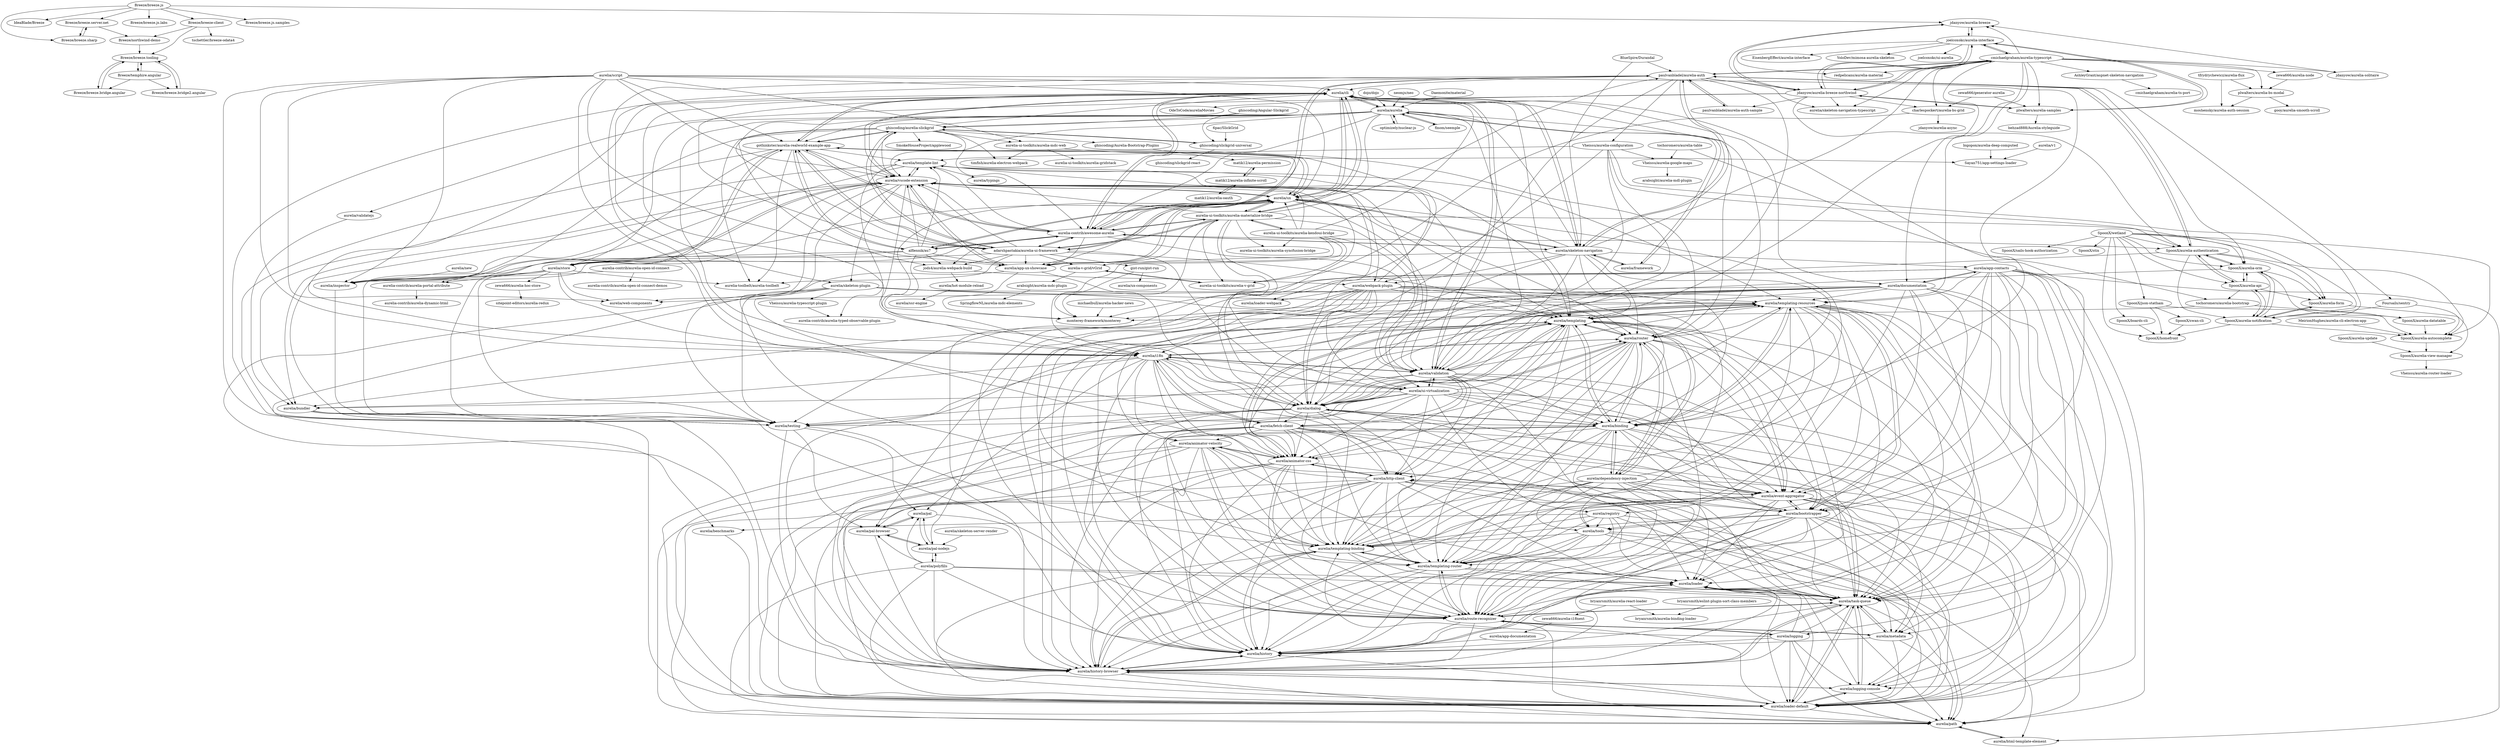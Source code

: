 digraph G {
"Breeze/breeze.js" -> "Breeze/breeze.server.net"
"Breeze/breeze.js" -> "IdeaBlade/Breeze"
"Breeze/breeze.js" -> "Breeze/breeze.sharp"
"Breeze/breeze.js" -> "Breeze/breeze.js.labs"
"Breeze/breeze.js" -> "Breeze/breeze-client"
"Breeze/breeze.js" -> "Breeze/breeze.js.samples"
"Breeze/breeze.js" -> "jdanyow/aurelia-breeze"
"ghiscoding/Angular-Slickgrid" -> "ghiscoding/slickgrid-universal" ["e"=1]
"ghiscoding/Angular-Slickgrid" -> "ghiscoding/aurelia-slickgrid" ["e"=1]
"dojo/dojo" -> "aurelia/aurelia" ["e"=1]
"aurelia/aurelia" -> "aurelia/cli"
"aurelia/aurelia" -> "aurelia/ux"
"aurelia/aurelia" -> "gothinkster/aurelia-realworld-example-app"
"aurelia/aurelia" -> "aurelia/framework" ["e"=1]
"aurelia/aurelia" -> "ghiscoding/aurelia-slickgrid"
"aurelia/aurelia" -> "aurelia/skeleton-navigation"
"aurelia/aurelia" -> "finom/seemple" ["e"=1]
"aurelia/aurelia" -> "aurelia-contrib/awesome-aurelia"
"aurelia/aurelia" -> "aurelia/store"
"aurelia/aurelia" -> "adarshpastakia/aurelia-ui-framework"
"aurelia/aurelia" -> "aurelia/vscode-extension"
"aurelia/aurelia" -> "aurelia/i18n"
"aurelia/aurelia" -> "aurelia/validation"
"aurelia/aurelia" -> "optimizely/nuclear-js" ["e"=1]
"aurelia/aurelia" -> "aurelia/router"
"finom/seemple" -> "aurelia/aurelia" ["e"=1]
"aurelia/new" -> "aurelia/inspector"
"Breeze/breeze.server.net" -> "Breeze/breeze.sharp"
"Breeze/breeze.server.net" -> "Breeze/northwind-demo"
"aurelia/store" -> "aurelia/inspector"
"aurelia/store" -> "aurelia/vscode-extension"
"aurelia/store" -> "gothinkster/aurelia-realworld-example-app"
"aurelia/store" -> "aurelia/i18n"
"aurelia/store" -> "aurelia/web-components"
"aurelia/store" -> "aurelia-toolbelt/aurelia-toolbelt"
"aurelia/store" -> "zewa666/aurelia-hoc-store"
"aurelia/store" -> "aurelia-contrib/aurelia-portal-attribute"
"aurelia/store" -> "aurelia/testing"
"gothinkster/aurelia-realworld-example-app" -> "aurelia/ux"
"gothinkster/aurelia-realworld-example-app" -> "aurelia/app-ux-showcase"
"gothinkster/aurelia-realworld-example-app" -> "adarshpastakia/aurelia-ui-framework"
"gothinkster/aurelia-realworld-example-app" -> "aurelia/cli"
"gothinkster/aurelia-realworld-example-app" -> "aurelia-contrib/awesome-aurelia"
"gothinkster/aurelia-realworld-example-app" -> "aurelia/store"
"gothinkster/aurelia-realworld-example-app" -> "aurelia/vscode-extension"
"gothinkster/aurelia-realworld-example-app" -> "ghiscoding/aurelia-slickgrid"
"gothinkster/aurelia-realworld-example-app" -> "alflennik/au7"
"gothinkster/aurelia-realworld-example-app" -> "aurelia/testing"
"gothinkster/aurelia-realworld-example-app" -> "aurelia/inspector"
"gothinkster/aurelia-realworld-example-app" -> "aurelia/dialog"
"gothinkster/aurelia-realworld-example-app" -> "aurelia-toolbelt/aurelia-toolbelt"
"gothinkster/aurelia-realworld-example-app" -> "aurelia/template-lint"
"gothinkster/aurelia-realworld-example-app" -> "aurelia/router"
"Breeze/breeze-client" -> "Breeze/breeze.tooling"
"Breeze/breeze-client" -> "Breeze/northwind-demo"
"Breeze/breeze-client" -> "tschettler/breeze-odata4"
"Breeze/breeze.sharp" -> "Breeze/breeze.server.net"
"aurelia-contrib/aurelia-portal-attribute" -> "aurelia-contrib/aurelia-dynamic-html"
"SpoonX/boards-cli" -> "SpoonX/homefront"
"Breeze/breeze.bridge2.angular" -> "Breeze/breeze.tooling"
"aurelia/framework" -> "aurelia/aurelia" ["e"=1]
"aurelia/framework" -> "aurelia/skeleton-navigation" ["e"=1]
"neomjs/neo" -> "aurelia/aurelia" ["e"=1]
"aurelia/skeleton-navigation" -> "aurelia/cli"
"aurelia/skeleton-navigation" -> "aurelia/ux"
"aurelia/skeleton-navigation" -> "paulvanbladel/aurelia-auth"
"aurelia/skeleton-navigation" -> "aurelia-contrib/awesome-aurelia"
"aurelia/skeleton-navigation" -> "aurelia/validation"
"aurelia/skeleton-navigation" -> "aurelia/dialog"
"aurelia/skeleton-navigation" -> "aurelia/router"
"aurelia/skeleton-navigation" -> "cmichaelgraham/aurelia-typescript"
"aurelia/skeleton-navigation" -> "aurelia/vscode-extension"
"aurelia/skeleton-navigation" -> "aurelia/i18n"
"aurelia/skeleton-navigation" -> "aurelia/templating"
"aurelia/skeleton-navigation" -> "aurelia/webpack-plugin"
"aurelia/skeleton-navigation" -> "aurelia/framework" ["e"=1]
"aurelia/skeleton-navigation" -> "aurelia/binding"
"aurelia/skeleton-navigation" -> "aurelia/app-contacts"
"aurelia/binding" -> "aurelia/templating-resources"
"aurelia/binding" -> "aurelia/router"
"aurelia/binding" -> "aurelia/templating"
"aurelia/binding" -> "aurelia/event-aggregator"
"aurelia/binding" -> "aurelia/task-queue"
"aurelia/binding" -> "aurelia/dependency-injection"
"aurelia/binding" -> "aurelia/templating-router"
"aurelia/binding" -> "aurelia/templating-binding"
"aurelia/binding" -> "aurelia/history"
"aurelia/binding" -> "aurelia/dialog"
"aurelia/binding" -> "aurelia/history-browser"
"aurelia/binding" -> "aurelia/route-recognizer"
"aurelia/binding" -> "aurelia/animator-css"
"aurelia/binding" -> "aurelia/bootstrapper"
"aurelia/binding" -> "aurelia/loader-default"
"aurelia/templating" -> "aurelia/router"
"aurelia/templating" -> "aurelia/binding"
"aurelia/templating" -> "aurelia/templating-resources"
"aurelia/templating" -> "aurelia/templating-binding"
"aurelia/templating" -> "aurelia/dependency-injection"
"aurelia/templating" -> "aurelia/event-aggregator"
"aurelia/templating" -> "aurelia/route-recognizer"
"aurelia/templating" -> "aurelia/templating-router"
"aurelia/templating" -> "aurelia/bootstrapper"
"aurelia/templating" -> "aurelia/history-browser"
"aurelia/templating" -> "aurelia/dialog"
"aurelia/templating" -> "aurelia/http-client"
"aurelia/templating" -> "aurelia/task-queue"
"aurelia/templating" -> "aurelia/animator-css"
"aurelia/templating" -> "aurelia/loader"
"zewa666/generator-aurelia" -> "plwalters/aurelia-samples"
"zewa666/generator-aurelia" -> "charlespockert/aurelia-bs-grid"
"optimizely/nuclear-js" -> "aurelia/aurelia" ["e"=1]
"cmichaelgraham/aurelia-typescript" -> "joelcoxokc/aurelia-interface"
"cmichaelgraham/aurelia-typescript" -> "AshleyGrant/aspnet-skeleton-navigation"
"cmichaelgraham/aurelia-typescript" -> "jdanyow/aurelia-breeze-northwind"
"cmichaelgraham/aurelia-typescript" -> "plwalters/aurelia-samples"
"cmichaelgraham/aurelia-typescript" -> "aurelia/skeleton-navigation-typescript"
"cmichaelgraham/aurelia-typescript" -> "jdanyow/aurelia-breeze"
"cmichaelgraham/aurelia-typescript" -> "redpelicans/aurelia-material"
"cmichaelgraham/aurelia-typescript" -> "aurelia/documentation"
"cmichaelgraham/aurelia-typescript" -> "paulvanbladel/aurelia-auth"
"cmichaelgraham/aurelia-typescript" -> "charlespockert/aurelia-bs-grid"
"cmichaelgraham/aurelia-typescript" -> "aurelia/templating-resources"
"cmichaelgraham/aurelia-typescript" -> "jdanyow/aurelia-solitaire"
"cmichaelgraham/aurelia-typescript" -> "plwalters/aurelia-bs-modal"
"cmichaelgraham/aurelia-typescript" -> "zewa666/aurelia-node"
"cmichaelgraham/aurelia-typescript" -> "aurelia/templating"
"ghiscoding/slickgrid-universal" -> "ghiscoding/slickgrid-react"
"ghiscoding/slickgrid-universal" -> "ghiscoding/aurelia-slickgrid"
"aurelia/v1" -> "Sayan751/app-settings-loader"
"aurelia/dependency-injection" -> "aurelia/templating"
"aurelia/dependency-injection" -> "aurelia/templating-binding"
"aurelia/dependency-injection" -> "aurelia/router"
"aurelia/dependency-injection" -> "aurelia/templating-router"
"aurelia/dependency-injection" -> "aurelia/event-aggregator"
"aurelia/dependency-injection" -> "aurelia/templating-resources"
"aurelia/dependency-injection" -> "aurelia/binding"
"aurelia/dependency-injection" -> "aurelia/bootstrapper"
"aurelia/dependency-injection" -> "aurelia/history"
"aurelia/dependency-injection" -> "aurelia/loader"
"aurelia/dependency-injection" -> "aurelia/history-browser"
"aurelia/dependency-injection" -> "aurelia/route-recognizer"
"aurelia/dependency-injection" -> "aurelia/tools"
"aurelia/dependency-injection" -> "aurelia/task-queue"
"aurelia/dependency-injection" -> "aurelia/loader-default"
"aurelia/logging" -> "aurelia/route-recognizer"
"aurelia/logging" -> "aurelia/path"
"aurelia/logging" -> "aurelia/history"
"aurelia/logging" -> "aurelia/logging-console"
"aurelia/logging" -> "aurelia/loader-default"
"aurelia/logging" -> "aurelia/history-browser"
"aurelia/logging" -> "aurelia/templating-binding"
"aurelia/logging" -> "aurelia/task-queue"
"aurelia/logging" -> "aurelia/loader"
"aurelia/router" -> "aurelia/templating"
"aurelia/router" -> "aurelia/binding"
"aurelia/router" -> "aurelia/dependency-injection"
"aurelia/router" -> "aurelia/templating-binding"
"aurelia/router" -> "aurelia/i18n"
"aurelia/router" -> "aurelia/templating-resources"
"aurelia/router" -> "aurelia/event-aggregator"
"aurelia/router" -> "aurelia/route-recognizer"
"aurelia/router" -> "aurelia/fetch-client"
"aurelia/router" -> "aurelia/dialog"
"aurelia/router" -> "aurelia/bootstrapper"
"aurelia/router" -> "aurelia/templating-router"
"aurelia/router" -> "aurelia/http-client"
"aurelia/router" -> "aurelia/animator-css"
"aurelia/router" -> "aurelia/task-queue"
"aurelia/route-recognizer" -> "aurelia/path"
"aurelia/route-recognizer" -> "aurelia/loader-default"
"aurelia/route-recognizer" -> "aurelia/task-queue"
"aurelia/route-recognizer" -> "aurelia/history"
"aurelia/route-recognizer" -> "aurelia/logging"
"aurelia/route-recognizer" -> "aurelia/metadata"
"aurelia/route-recognizer" -> "aurelia/history-browser"
"aurelia/route-recognizer" -> "aurelia/templating-router"
"aurelia/templating-binding" -> "aurelia/history"
"aurelia/templating-binding" -> "aurelia/loader-default"
"aurelia/templating-binding" -> "aurelia/history-browser"
"aurelia/templating-binding" -> "aurelia/loader"
"aurelia/templating-binding" -> "aurelia/templating-router"
"aurelia/templating-binding" -> "aurelia/route-recognizer"
"aurelia/templating-resources" -> "aurelia/templating-router"
"aurelia/templating-resources" -> "aurelia/history-browser"
"aurelia/templating-resources" -> "aurelia/task-queue"
"aurelia/templating-resources" -> "aurelia/history"
"aurelia/templating-resources" -> "aurelia/templating-binding"
"aurelia/templating-resources" -> "aurelia/bootstrapper"
"aurelia/templating-resources" -> "aurelia/loader-default"
"aurelia/templating-resources" -> "aurelia/event-aggregator"
"aurelia/templating-resources" -> "aurelia/binding"
"aurelia/templating-resources" -> "aurelia/animator-css"
"aurelia/templating-resources" -> "aurelia/tools"
"aurelia/templating-resources" -> "aurelia/route-recognizer"
"aurelia/templating-resources" -> "aurelia/loader"
"aurelia/templating-resources" -> "aurelia/templating"
"aurelia/templating-resources" -> "aurelia/metadata"
"aurelia/event-aggregator" -> "aurelia/task-queue"
"aurelia/event-aggregator" -> "aurelia/history"
"aurelia/event-aggregator" -> "aurelia/loader-default"
"aurelia/event-aggregator" -> "aurelia/history-browser"
"aurelia/event-aggregator" -> "aurelia/route-recognizer"
"aurelia/event-aggregator" -> "aurelia/templating-binding"
"aurelia/event-aggregator" -> "aurelia/loader"
"aurelia/event-aggregator" -> "aurelia/templating-router"
"aurelia/event-aggregator" -> "aurelia/metadata"
"aurelia/event-aggregator" -> "aurelia/logging-console"
"aurelia/event-aggregator" -> "aurelia/path"
"aurelia/event-aggregator" -> "aurelia/http-client"
"aurelia/event-aggregator" -> "aurelia/bootstrapper"
"aurelia/history" -> "aurelia/history-browser"
"aurelia/history" -> "aurelia/loader"
"aurelia/tools" -> "aurelia/history"
"aurelia/tools" -> "aurelia/loader-default"
"aurelia/tools" -> "aurelia/templating-router"
"aurelia/tools" -> "aurelia/path"
"aurelia/tools" -> "aurelia/html-template-element"
"aurelia/tools" -> "aurelia/history-browser"
"aurelia/tools" -> "aurelia/templating-binding"
"plwalters/aurelia-samples" -> "behzad888/Aurelia-styleguide"
"plwalters/aurelia-samples" -> "joelcoxokc/aurelia-interface"
"plwalters/aurelia-samples" -> "jdanyow/aurelia-breeze-northwind"
"aurelia-ui-toolkits/aurelia-mdc-web" -> "aurelia-ui-toolkits/aurelia-gridstack"
"aurelia-ui-toolkits/aurelia-mdc-web" -> "Sayan751/app-settings-loader"
"aurelia-ui-toolkits/aurelia-mdc-web" -> "timfish/aurelia-electron-webpack"
"bigopon/aurelia-deep-computed" -> "Sayan751/app-settings-loader"
"aurelia/metadata" -> "aurelia/loader-default"
"aurelia/metadata" -> "aurelia/task-queue"
"aurelia/metadata" -> "aurelia/history"
"aurelia/metadata" -> "aurelia/path"
"aurelia/metadata" -> "aurelia/route-recognizer"
"aurelia/task-queue" -> "aurelia/loader-default"
"aurelia/task-queue" -> "aurelia/loader"
"aurelia/task-queue" -> "aurelia/history"
"aurelia/task-queue" -> "aurelia/path"
"aurelia/task-queue" -> "aurelia/metadata"
"aurelia/task-queue" -> "aurelia/history-browser"
"aurelia/task-queue" -> "aurelia/route-recognizer"
"aurelia/task-queue" -> "aurelia/logging-console"
"aurelia/history-browser" -> "aurelia/history"
"aurelia/history-browser" -> "aurelia/path"
"aurelia/history-browser" -> "aurelia/loader-default"
"aurelia/history-browser" -> "aurelia/loader"
"aurelia/history-browser" -> "aurelia/templating-binding"
"aurelia/history-browser" -> "aurelia/task-queue"
"aurelia/history-browser" -> "aurelia/logging-console"
"aurelia/path" -> "aurelia/html-template-element"
"aurelia/http-client" -> "aurelia/task-queue"
"aurelia/http-client" -> "aurelia/history"
"aurelia/http-client" -> "aurelia/history-browser"
"aurelia/http-client" -> "aurelia/loader-default"
"aurelia/http-client" -> "aurelia/route-recognizer"
"aurelia/http-client" -> "aurelia/loader"
"aurelia/http-client" -> "aurelia/metadata"
"aurelia/http-client" -> "aurelia/event-aggregator"
"aurelia/http-client" -> "aurelia/templating-binding"
"aurelia/http-client" -> "aurelia/animator-css"
"aurelia/http-client" -> "aurelia/path"
"aurelia/http-client" -> "aurelia/animator-velocity"
"aurelia/http-client" -> "aurelia/templating-router"
"aurelia/logging-console" -> "aurelia/loader-default"
"aurelia/logging-console" -> "aurelia/path"
"aurelia/logging-console" -> "aurelia/history-browser"
"aurelia/logging-console" -> "aurelia/loader"
"aurelia/logging-console" -> "aurelia/task-queue"
"aurelia/loader" -> "aurelia/history"
"aurelia/loader" -> "aurelia/path"
"aurelia/loader" -> "aurelia/loader-default"
"aurelia/loader" -> "aurelia/task-queue"
"aurelia/loader-default" -> "aurelia/path"
"aurelia/loader-default" -> "aurelia/logging-console"
"aurelia/loader-default" -> "aurelia/history"
"aurelia/loader-default" -> "aurelia/task-queue"
"aurelia/html-template-element" -> "aurelia/path"
"aurelia/templating-router" -> "aurelia/history"
"aurelia/templating-router" -> "aurelia/loader-default"
"aurelia/templating-router" -> "aurelia/history-browser"
"aurelia/templating-router" -> "aurelia/route-recognizer"
"aurelia/templating-router" -> "aurelia/loader"
"aurelia/templating-router" -> "aurelia/templating-binding"
"aurelia/bootstrapper" -> "aurelia/history-browser"
"aurelia/bootstrapper" -> "aurelia/templating-binding"
"aurelia/bootstrapper" -> "aurelia/history"
"aurelia/bootstrapper" -> "aurelia/loader-default"
"aurelia/bootstrapper" -> "aurelia/task-queue"
"aurelia/bootstrapper" -> "aurelia/loader"
"aurelia/bootstrapper" -> "aurelia/templating-router"
"aurelia/bootstrapper" -> "aurelia/event-aggregator"
"aurelia/bootstrapper" -> "aurelia/route-recognizer"
"aurelia/bootstrapper" -> "aurelia/templating-resources"
"aurelia/bootstrapper" -> "aurelia/tools"
"aurelia/bootstrapper" -> "aurelia/metadata"
"aurelia/bootstrapper" -> "aurelia/path"
"aurelia/bootstrapper" -> "aurelia/logging-console"
"aurelia/bootstrapper" -> "aurelia/http-client"
"aurelia/app-contacts" -> "aurelia/history-browser"
"aurelia/app-contacts" -> "aurelia/templating-resources"
"aurelia/app-contacts" -> "aurelia/bootstrapper"
"aurelia/app-contacts" -> "aurelia/event-aggregator"
"aurelia/app-contacts" -> "aurelia/history"
"aurelia/app-contacts" -> "aurelia/route-recognizer"
"aurelia/app-contacts" -> "aurelia/task-queue"
"aurelia/app-contacts" -> "aurelia/html-template-element"
"aurelia/app-contacts" -> "aurelia/documentation"
"aurelia/app-contacts" -> "aurelia/templating-router"
"aurelia/app-contacts" -> "aurelia/templating-binding"
"aurelia/app-contacts" -> "aurelia/tools"
"aurelia/app-contacts" -> "aurelia/path"
"aurelia/app-contacts" -> "aurelia/logging-console"
"aurelia/app-contacts" -> "aurelia/logging"
"jdanyow/aurelia-breeze" -> "jdanyow/aurelia-breeze-northwind"
"jdanyow/aurelia-breeze" -> "joelcoxokc/aurelia-interface"
"AshleyGrant/aspnet-skeleton-navigation" -> "cmichaelgraham/aurelia-ts-port"
"Breeze/northwind-demo" -> "Breeze/breeze.tooling"
"zewa666/aurelia-node" -> "plwalters/aurelia-bs-modal"
"aurelia/app-documentation" -> "aurelia/history"
"aurelia/cli" -> "aurelia/validation"
"aurelia/cli" -> "aurelia/vscode-extension"
"aurelia/cli" -> "aurelia/ux"
"aurelia/cli" -> "aurelia/skeleton-navigation"
"aurelia/cli" -> "aurelia/i18n"
"aurelia/cli" -> "aurelia/router"
"aurelia/cli" -> "aurelia/dialog"
"aurelia/cli" -> "gothinkster/aurelia-realworld-example-app"
"aurelia/cli" -> "aurelia/testing"
"aurelia/cli" -> "aurelia/binding"
"aurelia/cli" -> "aurelia-contrib/awesome-aurelia"
"aurelia/cli" -> "aurelia-ui-toolkits/aurelia-materialize-bridge"
"aurelia/cli" -> "aurelia/documentation"
"aurelia/cli" -> "aurelia/aurelia"
"aurelia/cli" -> "aurelia/templating"
"Daemonite/material" -> "aurelia/aurelia" ["e"=1]
"6pac/SlickGrid" -> "ghiscoding/slickgrid-universal" ["e"=1]
"aurelia/ui-virtualization" -> "aurelia/bundler"
"aurelia/ui-virtualization" -> "aurelia/route-recognizer"
"aurelia/ui-virtualization" -> "aurelia/binding"
"aurelia/ui-virtualization" -> "aurelia/task-queue"
"aurelia/ui-virtualization" -> "aurelia/validation"
"aurelia/ui-virtualization" -> "aurelia/testing"
"aurelia/ui-virtualization" -> "aurelia/http-client"
"aurelia/ui-virtualization" -> "aurelia/loader-default"
"aurelia/ui-virtualization" -> "aurelia/animator-css"
"aurelia/ui-virtualization" -> "aurelia/templating"
"aurelia/ui-virtualization" -> "aurelia/i18n"
"aurelia/ui-virtualization" -> "aurelia/metadata"
"aurelia/ui-virtualization" -> "aurelia/event-aggregator"
"aurelia/ui-virtualization" -> "aurelia/dialog"
"aurelia/ui-virtualization" -> "aurelia/registry"
"charlespockert/aurelia-bs-grid" -> "jdanyow/aurelia-async"
"charlespockert/aurelia-bs-grid" -> "aurelia-ui-toolkits/aurelia-v-grid"
"aurelia/validation" -> "aurelia/animator-css"
"aurelia/validation" -> "aurelia/templating"
"aurelia/validation" -> "aurelia/i18n"
"aurelia/validation" -> "aurelia/fetch-client"
"aurelia/validation" -> "aurelia/binding"
"aurelia/validation" -> "aurelia/ui-virtualization"
"aurelia/validation" -> "aurelia/router"
"aurelia/validation" -> "aurelia/dialog"
"aurelia/validation" -> "aurelia/templating-resources"
"aurelia/validation" -> "aurelia/event-aggregator"
"aurelia/validation" -> "aurelia/testing"
"aurelia/validation" -> "aurelia/cli"
"aurelia/validation" -> "aurelia/route-recognizer"
"aurelia/validation" -> "aurelia/bootstrapper"
"aurelia/validation" -> "aurelia/http-client"
"aurelia/fetch-client" -> "aurelia/event-aggregator"
"aurelia/fetch-client" -> "aurelia/loader-default"
"aurelia/fetch-client" -> "aurelia/http-client"
"aurelia/fetch-client" -> "aurelia/templating-binding"
"aurelia/fetch-client" -> "aurelia/history"
"aurelia/fetch-client" -> "aurelia/history-browser"
"aurelia/fetch-client" -> "aurelia/animator-velocity"
"aurelia/fetch-client" -> "aurelia/task-queue"
"aurelia/fetch-client" -> "aurelia/animator-css"
"aurelia/fetch-client" -> "aurelia/templating-router"
"aurelia/fetch-client" -> "aurelia/loader"
"aurelia/fetch-client" -> "aurelia/i18n"
"aurelia/fetch-client" -> "aurelia/route-recognizer"
"aurelia/fetch-client" -> "aurelia/logging-console"
"aurelia/fetch-client" -> "aurelia/templating"
"aurelia/i18n" -> "aurelia/router"
"aurelia/i18n" -> "aurelia/fetch-client"
"aurelia/i18n" -> "aurelia/testing"
"aurelia/i18n" -> "aurelia/validation"
"aurelia/i18n" -> "aurelia/animator-css"
"aurelia/i18n" -> "aurelia/templating"
"aurelia/i18n" -> "aurelia/route-recognizer"
"aurelia/i18n" -> "aurelia/binding"
"aurelia/i18n" -> "aurelia/event-aggregator"
"aurelia/i18n" -> "aurelia/templating-binding"
"aurelia/i18n" -> "aurelia/animator-velocity"
"aurelia/i18n" -> "aurelia/http-client"
"aurelia/i18n" -> "aurelia/pal"
"aurelia/i18n" -> "aurelia/bundler"
"aurelia/i18n" -> "aurelia/dialog"
"aurelia/animator-css" -> "aurelia/history-browser"
"aurelia/animator-css" -> "aurelia/loader-default"
"aurelia/animator-css" -> "aurelia/animator-velocity"
"aurelia/animator-css" -> "aurelia/task-queue"
"aurelia/animator-css" -> "aurelia/templating-router"
"aurelia/animator-css" -> "aurelia/templating-binding"
"aurelia/animator-css" -> "aurelia/route-recognizer"
"aurelia/animator-css" -> "aurelia/http-client"
"aurelia/animator-css" -> "aurelia/history"
"aurelia/animator-css" -> "aurelia/pal-browser"
"aurelia/animator-css" -> "aurelia/templating-resources"
"aurelia/dialog" -> "aurelia/templating"
"aurelia/dialog" -> "aurelia/binding"
"aurelia/dialog" -> "aurelia/templating-resources"
"aurelia/dialog" -> "aurelia/templating-binding"
"aurelia/dialog" -> "aurelia/animator-css"
"aurelia/dialog" -> "aurelia/router"
"aurelia/dialog" -> "aurelia/event-aggregator"
"aurelia/dialog" -> "aurelia/templating-router"
"aurelia/dialog" -> "aurelia/fetch-client"
"aurelia/dialog" -> "aurelia/route-recognizer"
"aurelia/dialog" -> "aurelia/task-queue"
"aurelia/dialog" -> "aurelia/loader-default"
"aurelia/dialog" -> "aurelia/history-browser"
"aurelia/dialog" -> "aurelia/bootstrapper"
"aurelia/dialog" -> "aurelia/testing"
"jdanyow/aurelia-breeze-northwind" -> "jdanyow/aurelia-breeze"
"jdanyow/aurelia-breeze-northwind" -> "plwalters/aurelia-samples"
"jdanyow/aurelia-breeze-northwind" -> "aurelia/validatejs"
"jdanyow/aurelia-breeze-northwind" -> "cmichaelgraham/aurelia-typescript"
"jdanyow/aurelia-breeze-northwind" -> "charlespockert/aurelia-bs-grid"
"jdanyow/aurelia-breeze-northwind" -> "paulvanbladel/aurelia-auth-sample"
"jdanyow/aurelia-breeze-northwind" -> "aurelia/skeleton-navigation-typescript"
"jdanyow/aurelia-breeze-northwind" -> "joelcoxokc/aurelia-interface"
"jdanyow/aurelia-breeze-northwind" -> "OdeToCode/aureliaMovies"
"jdanyow/aurelia-breeze-northwind" -> "SpoonX/aurelia-authentication"
"joelcoxokc/aurelia-interface" -> "jdanyow/aurelia-breeze"
"joelcoxokc/aurelia-interface" -> "cmichaelgraham/aurelia-typescript"
"joelcoxokc/aurelia-interface" -> "plwalters/aurelia-samples"
"joelcoxokc/aurelia-interface" -> "redpelicans/aurelia-material"
"joelcoxokc/aurelia-interface" -> "jdanyow/aurelia-breeze-northwind"
"joelcoxokc/aurelia-interface" -> "YoloDev/mimosa-aurelia-skeleton"
"joelcoxokc/aurelia-interface" -> "joelcoxokc/ui-aurelia"
"joelcoxokc/aurelia-interface" -> "EisenbergEffect/aurelia-interface"
"aurelia/documentation" -> "aurelia/animator-css"
"aurelia/documentation" -> "aurelia/validation"
"aurelia/documentation" -> "aurelia/app-contacts"
"aurelia/documentation" -> "aurelia/history-browser"
"aurelia/documentation" -> "aurelia/task-queue"
"aurelia/documentation" -> "aurelia/event-aggregator"
"aurelia/documentation" -> "aurelia/templating-resources"
"aurelia/documentation" -> "aurelia/loader-default"
"aurelia/documentation" -> "aurelia/web-components"
"aurelia/documentation" -> "aurelia/registry"
"aurelia/documentation" -> "aurelia/bootstrapper"
"aurelia/documentation" -> "aurelia/dialog"
"aurelia/documentation" -> "aurelia/history"
"aurelia/documentation" -> "aurelia/route-recognizer"
"aurelia/documentation" -> "aurelia/animator-velocity"
"aurelia/benchmarks" -> "aurelia/loader-default"
"aurelia/skeleton-plugin" -> "aurelia/benchmarks"
"aurelia/skeleton-plugin" -> "aurelia/animator-css"
"aurelia/skeleton-plugin" -> "aurelia/templating-resources"
"aurelia/skeleton-plugin" -> "aurelia/task-queue"
"aurelia/skeleton-plugin" -> "aurelia/tools"
"aurelia/skeleton-plugin" -> "Vheissu/aurelia-typescript-plugin"
"aurelia/skeleton-plugin" -> "aurelia/history-browser"
"aurelia/skeleton-plugin" -> "aurelia/testing"
"aurelia/registry" -> "aurelia/loader-default"
"aurelia/registry" -> "aurelia/benchmarks"
"aurelia/registry" -> "aurelia/task-queue"
"aurelia/registry" -> "aurelia/templating-router"
"aurelia/registry" -> "aurelia/templating-binding"
"aurelia/registry" -> "aurelia/route-recognizer"
"aurelia/registry" -> "aurelia/logging-console"
"aurelia/registry" -> "aurelia/tools"
"aurelia/animator-velocity" -> "aurelia/history"
"aurelia/animator-velocity" -> "aurelia/loader-default"
"aurelia/animator-velocity" -> "aurelia/loader"
"aurelia/animator-velocity" -> "aurelia/templating-router"
"aurelia/animator-velocity" -> "aurelia/history-browser"
"aurelia/animator-velocity" -> "aurelia/templating-binding"
"aurelia/animator-velocity" -> "aurelia/route-recognizer"
"aurelia/animator-velocity" -> "aurelia/task-queue"
"aurelia/animator-velocity" -> "aurelia/path"
"aurelia/animator-velocity" -> "aurelia/animator-css"
"paulvanbladel/aurelia-auth" -> "paulvanbladel/aurelia-auth-sample"
"paulvanbladel/aurelia-auth" -> "SpoonX/aurelia-authentication"
"paulvanbladel/aurelia-auth" -> "aurelia/skeleton-plugin"
"paulvanbladel/aurelia-auth" -> "aurelia/dialog"
"paulvanbladel/aurelia-auth" -> "aurelia/cli"
"paulvanbladel/aurelia-auth" -> "aurelia/skeleton-navigation"
"paulvanbladel/aurelia-auth" -> "aurelia/i18n"
"paulvanbladel/aurelia-auth" -> "Foursails/sentry"
"paulvanbladel/aurelia-auth" -> "SpoonX/aurelia-orm"
"paulvanbladel/aurelia-auth" -> "aurelia-contrib/awesome-aurelia"
"paulvanbladel/aurelia-auth" -> "jdanyow/aurelia-breeze-northwind"
"paulvanbladel/aurelia-auth" -> "aurelia/validation"
"paulvanbladel/aurelia-auth" -> "cmichaelgraham/aurelia-typescript"
"paulvanbladel/aurelia-auth" -> "Vheissu/aurelia-configuration"
"paulvanbladel/aurelia-auth" -> "aurelia/skeleton-navigation-typescript"
"jdanyow/aurelia-solitaire" -> "jdanyow/aurelia-breeze"
"paulvanbladel/aurelia-auth-sample" -> "paulvanbladel/aurelia-auth"
"tfrydrychewicz/aurelia-flux" -> "plwalters/aurelia-bs-modal"
"tfrydrychewicz/aurelia-flux" -> "moshensky/aurelia-auth-session"
"zewa666/aurelia-i18next" -> "aurelia/app-documentation"
"plwalters/aurelia-bs-modal" -> "gooy/aurelia-smooth-scroll"
"plwalters/aurelia-bs-modal" -> "moshensky/aurelia-auth-session"
"aurelia-ui-toolkits/aurelia-materialize-bridge" -> "aurelia/app-ux-showcase"
"aurelia-ui-toolkits/aurelia-materialize-bridge" -> "aurelia-contrib/awesome-aurelia"
"aurelia-ui-toolkits/aurelia-materialize-bridge" -> "monterey-framework/monterey"
"aurelia-ui-toolkits/aurelia-materialize-bridge" -> "aurelia-ui-toolkits/aurelia-v-grid"
"aurelia-ui-toolkits/aurelia-materialize-bridge" -> "aurelia/ux"
"aurelia-ui-toolkits/aurelia-materialize-bridge" -> "aurelia/validation"
"aurelia-ui-toolkits/aurelia-materialize-bridge" -> "aurelia-ui-toolkits/aurelia-kendoui-bridge"
"aurelia-ui-toolkits/aurelia-materialize-bridge" -> "aurelia/cli"
"aurelia-ui-toolkits/aurelia-materialize-bridge" -> "SpoonX/aurelia-orm"
"aurelia-ui-toolkits/aurelia-materialize-bridge" -> "adarshpastakia/aurelia-ui-framework"
"aurelia-ui-toolkits/aurelia-materialize-bridge" -> "aurelia/ui-virtualization"
"aurelia-ui-toolkits/aurelia-materialize-bridge" -> "aurelia/vscode-extension"
"aurelia-ui-toolkits/aurelia-materialize-bridge" -> "aurelia/dialog"
"aurelia-ui-toolkits/aurelia-materialize-bridge" -> "aurelia-ui-toolkits/aurelia-syncfusion-bridge"
"aurelia-ui-toolkits/aurelia-materialize-bridge" -> "paulvanbladel/aurelia-auth"
"BlueSpire/Durandal" -> "paulvanbladel/aurelia-auth" ["e"=1]
"BlueSpire/Durandal" -> "aurelia/skeleton-navigation" ["e"=1]
"aurelia-contrib/awesome-aurelia" -> "aurelia/ux"
"aurelia-contrib/awesome-aurelia" -> "gothinkster/aurelia-realworld-example-app"
"aurelia-contrib/awesome-aurelia" -> "aurelia-ui-toolkits/aurelia-materialize-bridge"
"aurelia-contrib/awesome-aurelia" -> "aurelia/vscode-extension"
"aurelia-contrib/awesome-aurelia" -> "aurelia/cli"
"aurelia-contrib/awesome-aurelia" -> "alflennik/au7"
"aurelia-contrib/awesome-aurelia" -> "aurelia/skeleton-navigation"
"aurelia-contrib/awesome-aurelia" -> "paulvanbladel/aurelia-auth"
"aurelia-contrib/awesome-aurelia" -> "aurelia/store"
"aurelia-contrib/awesome-aurelia" -> "adarshpastakia/aurelia-ui-framework"
"aurelia-contrib/awesome-aurelia" -> "aurelia/template-lint"
"aurelia-contrib/awesome-aurelia" -> "aurelia/app-ux-showcase"
"aurelia-contrib/awesome-aurelia" -> "jods4/aurelia-webpack-build"
"aurelia-contrib/awesome-aurelia" -> "SpoonX/aurelia-authentication"
"aurelia-contrib/awesome-aurelia" -> "aurelia/validation"
"SpoonX/aurelia-api" -> "SpoonX/aurelia-orm"
"SpoonX/aurelia-api" -> "SpoonX/aurelia-authentication"
"SpoonX/aurelia-api" -> "SpoonX/aurelia-notification"
"SpoonX/aurelia-api" -> "SpoonX/aurelia-form"
"SpoonX/aurelia-api" -> "tochoromero/aurelia-bootstrap"
"Vheissu/aurelia-google-maps" -> "arabsight/aurelia-mdl-plugin"
"aurelia-ui-toolkits/aurelia-kendoui-bridge" -> "aurelia-ui-toolkits/aurelia-v-grid"
"aurelia-ui-toolkits/aurelia-kendoui-bridge" -> "aurelia-ui-toolkits/aurelia-materialize-bridge"
"aurelia-ui-toolkits/aurelia-kendoui-bridge" -> "aurelia/validation"
"aurelia-ui-toolkits/aurelia-kendoui-bridge" -> "aurelia/ux"
"aurelia-ui-toolkits/aurelia-kendoui-bridge" -> "aurelia-ui-toolkits/aurelia-syncfusion-bridge"
"aurelia-ui-toolkits/aurelia-kendoui-bridge" -> "aurelia/inspector"
"aurelia-ui-toolkits/aurelia-kendoui-bridge" -> "aurelia-v-grid/vGrid"
"aurelia-ui-toolkits/aurelia-kendoui-bridge" -> "aurelia/vscode-extension"
"aurelia-ui-toolkits/aurelia-kendoui-bridge" -> "aurelia/cli"
"aurelia/bundler" -> "aurelia/history-browser"
"aurelia/bundler" -> "aurelia/loader-default"
"aurelia/bundler" -> "aurelia/route-recognizer"
"aurelia/pal" -> "aurelia/pal-browser"
"aurelia/pal" -> "aurelia/history"
"aurelia/pal" -> "aurelia/pal-nodejs"
"Breeze/breeze.tooling" -> "Breeze/temphire.angular"
"Breeze/breeze.tooling" -> "Breeze/breeze.bridge2.angular"
"Breeze/breeze.tooling" -> "Breeze/breeze.bridge.angular"
"aurelia/pal-browser" -> "aurelia/pal"
"aurelia/pal-browser" -> "aurelia/pal-nodejs"
"aurelia/pal-browser" -> "aurelia/history-browser"
"aurelia/pal-nodejs" -> "aurelia/pal-browser"
"aurelia/pal-nodejs" -> "aurelia/pal"
"aurelia/pal-nodejs" -> "aurelia/polyfills"
"Vheissu/aurelia-configuration" -> "aurelia/dialog"
"Vheissu/aurelia-configuration" -> "SpoonX/aurelia-authentication"
"Vheissu/aurelia-configuration" -> "Vheissu/aurelia-google-maps"
"Vheissu/aurelia-configuration" -> "SpoonX/aurelia-notification"
"Vheissu/aurelia-configuration" -> "aurelia/webpack-plugin"
"Vheissu/aurelia-configuration" -> "aurelia/template-lint"
"Vheissu/aurelia-configuration" -> "aurelia/validation"
"SpoonX/aurelia-form" -> "SpoonX/aurelia-notification"
"SpoonX/aurelia-form" -> "SpoonX/aurelia-view-manager"
"SpoonX/aurelia-notification" -> "SpoonX/aurelia-form"
"SpoonX/aurelia-notification" -> "SpoonX/aurelia-autocomplete"
"SpoonX/aurelia-notification" -> "SpoonX/aurelia-orm"
"SpoonX/aurelia-notification" -> "SpoonX/aurelia-api"
"SpoonX/aurelia-notification" -> "SpoonX/homefront"
"SpoonX/aurelia-authentication" -> "SpoonX/aurelia-api"
"SpoonX/aurelia-authentication" -> "SpoonX/aurelia-orm"
"SpoonX/aurelia-authentication" -> "SpoonX/aurelia-notification"
"SpoonX/aurelia-authentication" -> "monterey-framework/monterey"
"SpoonX/aurelia-authentication" -> "SpoonX/aurelia-form"
"SpoonX/aurelia-authentication" -> "paulvanbladel/aurelia-auth"
"SpoonX/aurelia-authentication" -> "SpoonX/aurelia-autocomplete"
"SpoonX/aurelia-orm" -> "SpoonX/aurelia-api"
"SpoonX/aurelia-orm" -> "SpoonX/aurelia-authentication"
"SpoonX/aurelia-orm" -> "SpoonX/aurelia-notification"
"SpoonX/aurelia-orm" -> "SpoonX/aurelia-form"
"SpoonX/aurelia-orm" -> "monterey-framework/monterey"
"SpoonX/aurelia-orm" -> "SpoonX/aurelia-datatable"
"SpoonX/aurelia-datatable" -> "SpoonX/aurelia-autocomplete"
"Foursails/sentry" -> "SpoonX/aurelia-notification"
"Foursails/sentry" -> "SpoonX/aurelia-autocomplete"
"SpoonX/aurelia-update" -> "SpoonX/aurelia-view-manager"
"bryanrsmith/eslint-plugin-sort-class-members" -> "bryanrsmith/aurelia-binding-loader"
"SpoonX/swan-cli" -> "SpoonX/homefront"
"aurelia/template-lint" -> "aurelia/typings"
"aurelia/template-lint" -> "aurelia/loader-webpack"
"aurelia/template-lint" -> "aurelia/vscode-extension"
"aurelia/template-lint" -> "aurelia/testing"
"aurelia/template-lint" -> "aurelia-contrib/aurelia-typed-observable-plugin"
"aurelia/template-lint" -> "aurelia/templating-resources"
"aurelia/template-lint" -> "aurelia/templating"
"aurelia/template-lint" -> "aurelia/bundler"
"aurelia/testing" -> "aurelia/templating-binding"
"aurelia/testing" -> "aurelia/pal-browser"
"aurelia/testing" -> "aurelia/history-browser"
"aurelia/testing" -> "aurelia/pal"
"aurelia/webpack-plugin" -> "aurelia/loader-webpack"
"aurelia/webpack-plugin" -> "aurelia/testing"
"aurelia/webpack-plugin" -> "aurelia/templating-router"
"aurelia/webpack-plugin" -> "aurelia/i18n"
"aurelia/webpack-plugin" -> "aurelia/templating"
"aurelia/webpack-plugin" -> "aurelia/templating-binding"
"aurelia/webpack-plugin" -> "aurelia/dialog"
"aurelia/webpack-plugin" -> "aurelia/router"
"aurelia/webpack-plugin" -> "aurelia/template-lint"
"aurelia/webpack-plugin" -> "aurelia/bundler"
"aurelia/webpack-plugin" -> "aurelia/ui-virtualization"
"aurelia/webpack-plugin" -> "aurelia/pal-browser"
"aurelia/webpack-plugin" -> "aurelia/binding"
"aurelia/webpack-plugin" -> "aurelia/templating-resources"
"aurelia/webpack-plugin" -> "aurelia/pal-nodejs"
"aurelia/polyfills" -> "aurelia/pal"
"aurelia/polyfills" -> "aurelia/task-queue"
"aurelia/polyfills" -> "aurelia/loader"
"aurelia/polyfills" -> "aurelia/pal-browser"
"aurelia/polyfills" -> "aurelia/history"
"aurelia/polyfills" -> "aurelia/pal-nodejs"
"aurelia/polyfills" -> "aurelia/history-browser"
"aurelia/polyfills" -> "aurelia/loader-default"
"aurelia/polyfills" -> "aurelia/path"
"aurelia/validatejs" -> "aurelia/bundler"
"gist-run/gist-run" -> "monterey-framework/monterey"
"gist-run/gist-run" -> "aurelia/ux-components"
"SpoonX/json-statham" -> "SpoonX/homefront"
"SpoonX/json-statham" -> "SpoonX/aurelia-autocomplete"
"SpoonX/json-statham" -> "SpoonX/swan-cli"
"aurelia-v-grid/vGrid" -> "aurelia-ui-toolkits/aurelia-v-grid"
"aurelia-v-grid/vGrid" -> "arabsight/aurelia-mdc-plugin"
"SpoonX/aurelia-view-manager" -> "Vheissu/aurelia-router-loader"
"aurelia-ui-toolkits/aurelia-v-grid" -> "aurelia-v-grid/vGrid"
"bryanrsmith/aurelia-react-loader" -> "bryanrsmith/aurelia-binding-loader"
"bryanrsmith/aurelia-react-loader" -> "zewa666/aurelia-i18next"
"SpoonX/wetland" -> "SpoonX/aurelia-form"
"SpoonX/wetland" -> "SpoonX/aurelia-notification"
"SpoonX/wetland" -> "SpoonX/boards-cli"
"SpoonX/wetland" -> "SpoonX/aurelia-api"
"SpoonX/wetland" -> "SpoonX/aurelia-orm"
"SpoonX/wetland" -> "SpoonX/aurelia-autocomplete"
"SpoonX/wetland" -> "SpoonX/stix"
"SpoonX/wetland" -> "SpoonX/aurelia-authentication"
"SpoonX/wetland" -> "SpoonX/json-statham"
"SpoonX/wetland" -> "SpoonX/homefront"
"SpoonX/wetland" -> "SpoonX/sails-hook-authorization"
"aurelia/ux" -> "aurelia/app-ux-showcase"
"aurelia/ux" -> "aurelia/cli"
"aurelia/ux" -> "aurelia/vscode-extension"
"aurelia/ux" -> "aurelia/validation"
"aurelia/ux" -> "gothinkster/aurelia-realworld-example-app"
"aurelia/ux" -> "aurelia/i18n"
"aurelia/ux" -> "alflennik/au7"
"aurelia/ux" -> "adarshpastakia/aurelia-ui-framework"
"aurelia/ux" -> "aurelia-contrib/awesome-aurelia"
"aurelia/ux" -> "aurelia/router"
"aurelia/ux" -> "aurelia/templating"
"aurelia/ux" -> "aurelia/skeleton-navigation"
"aurelia/ux" -> "aurelia-ui-toolkits/aurelia-materialize-bridge"
"aurelia/ux" -> "aurelia/binding"
"aurelia/ux" -> "aurelia/testing"
"tochoromero/aurelia-table" -> "Vheissu/aurelia-google-maps"
"tochoromero/aurelia-table" -> "tochoromero/aurelia-bootstrap"
"aurelia/vscode-extension" -> "aurelia/testing"
"aurelia/vscode-extension" -> "aurelia/inspector"
"aurelia/vscode-extension" -> "aurelia/template-lint"
"aurelia/vscode-extension" -> "aurelia/cli"
"aurelia/vscode-extension" -> "aurelia/dialog"
"aurelia/vscode-extension" -> "aurelia/i18n"
"aurelia/vscode-extension" -> "aurelia/ux"
"aurelia/vscode-extension" -> "aurelia/skeleton-plugin"
"aurelia/vscode-extension" -> "aurelia/ui-virtualization"
"aurelia/vscode-extension" -> "aurelia/webpack-plugin"
"aurelia/vscode-extension" -> "aurelia/app-ux-showcase"
"aurelia/vscode-extension" -> "aurelia/web-components"
"aurelia/vscode-extension" -> "aurelia/templating-binding"
"aurelia/vscode-extension" -> "aurelia/bundler"
"aurelia/vscode-extension" -> "aurelia/validation"
"tochoromero/aurelia-bootstrap" -> "SpoonX/aurelia-datatable"
"tochoromero/aurelia-bootstrap" -> "monterey-framework/monterey"
"Breeze/temphire.angular" -> "Breeze/breeze.tooling"
"Breeze/temphire.angular" -> "Breeze/breeze.bridge.angular"
"Breeze/temphire.angular" -> "Breeze/breeze.bridge2.angular"
"aurelia/script" -> "aurelia/vscode-extension"
"aurelia/script" -> "aurelia/i18n"
"aurelia/script" -> "aurelia/fetch-client"
"aurelia/script" -> "aurelia/testing"
"aurelia/script" -> "aurelia/cli"
"aurelia/script" -> "aurelia/bootstrapper"
"aurelia/script" -> "aurelia/web-components"
"aurelia/script" -> "aurelia/inspector"
"aurelia/script" -> "aurelia/ux"
"aurelia/script" -> "aurelia-ui-toolkits/aurelia-mdc-web"
"aurelia/script" -> "gothinkster/aurelia-realworld-example-app"
"aurelia/script" -> "aurelia/app-ux-showcase"
"matik12/aurelia-oauth" -> "matik12/aurelia-infinite-scroll"
"matik12/aurelia-infinite-scroll" -> "matik12/aurelia-oauth"
"matik12/aurelia-infinite-scroll" -> "matik12/aurelia-permission"
"aurelia/skeleton-server-render" -> "aurelia/pal-nodejs"
"Breeze/breeze.bridge.angular" -> "Breeze/breeze.tooling"
"aurelia-contrib/aurelia-open-id-connect" -> "aurelia/inspector"
"aurelia-contrib/aurelia-open-id-connect" -> "aurelia-contrib/aurelia-open-id-connect-demos"
"matik12/aurelia-permission" -> "matik12/aurelia-infinite-scroll"
"Vheissu/aurelia-typescript-plugin" -> "aurelia-contrib/aurelia-typed-observable-plugin"
"ghiscoding/aurelia-slickgrid" -> "aurelia-ui-toolkits/aurelia-mdc-web"
"ghiscoding/aurelia-slickgrid" -> "gothinkster/aurelia-realworld-example-app"
"ghiscoding/aurelia-slickgrid" -> "aurelia-toolbelt/aurelia-toolbelt"
"ghiscoding/aurelia-slickgrid" -> "aurelia/vscode-extension"
"ghiscoding/aurelia-slickgrid" -> "adarshpastakia/aurelia-ui-framework"
"ghiscoding/aurelia-slickgrid" -> "aurelia/cli"
"ghiscoding/aurelia-slickgrid" -> "ghiscoding/Aurelia-Bootstrap-Plugins"
"ghiscoding/aurelia-slickgrid" -> "jods4/aurelia-webpack-build"
"ghiscoding/aurelia-slickgrid" -> "aurelia-contrib/aurelia-portal-attribute"
"ghiscoding/aurelia-slickgrid" -> "SmokeHouseProject/applewood"
"ghiscoding/aurelia-slickgrid" -> "aurelia-contrib/awesome-aurelia"
"ghiscoding/aurelia-slickgrid" -> "timfish/aurelia-electron-webpack"
"ghiscoding/aurelia-slickgrid" -> "ghiscoding/slickgrid-universal"
"MeirionHughes/aurelia-cli-electron-app" -> "SpoonX/aurelia-autocomplete"
"michaelbull/aurelia-hacker-news" -> "monterey-framework/monterey"
"aurelia/inspector" -> "aurelia/vscode-extension"
"aurelia/inspector" -> "aurelia/testing"
"aurelia/app-ux-showcase" -> "aurelia/ux"
"aurelia/app-ux-showcase" -> "monterey-framework/monterey"
"aurelia/app-ux-showcase" -> "aurelia/testing"
"aurelia/app-ux-showcase" -> "aurelia/dialog"
"aurelia/app-ux-showcase" -> "aurelia/vscode-extension"
"aurelia/hot-module-reload" -> "aurelia/ssr-engine"
"adarshpastakia/aurelia-ui-framework" -> "aurelia/ux"
"adarshpastakia/aurelia-ui-framework" -> "gothinkster/aurelia-realworld-example-app"
"adarshpastakia/aurelia-ui-framework" -> "jods4/aurelia-webpack-build"
"adarshpastakia/aurelia-ui-framework" -> "aurelia/ui-virtualization"
"adarshpastakia/aurelia-ui-framework" -> "ghiscoding/aurelia-slickgrid"
"adarshpastakia/aurelia-ui-framework" -> "aurelia-v-grid/vGrid"
"adarshpastakia/aurelia-ui-framework" -> "aurelia-toolbelt/aurelia-toolbelt"
"adarshpastakia/aurelia-ui-framework" -> "aurelia/templating"
"adarshpastakia/aurelia-ui-framework" -> "aurelia-ui-toolkits/aurelia-materialize-bridge"
"adarshpastakia/aurelia-ui-framework" -> "gist-run/gist-run"
"adarshpastakia/aurelia-ui-framework" -> "aurelia/cli"
"adarshpastakia/aurelia-ui-framework" -> "aurelia-contrib/awesome-aurelia"
"adarshpastakia/aurelia-ui-framework" -> "aurelia/store"
"adarshpastakia/aurelia-ui-framework" -> "aurelia/vscode-extension"
"adarshpastakia/aurelia-ui-framework" -> "aurelia/app-ux-showcase"
"alflennik/au7" -> "aurelia/ux"
"alflennik/au7" -> "gothinkster/aurelia-realworld-example-app"
"alflennik/au7" -> "aurelia/vscode-extension"
"alflennik/au7" -> "aurelia/store"
"alflennik/au7" -> "aurelia-contrib/awesome-aurelia"
"alflennik/au7" -> "aurelia/template-lint"
"alflennik/au7" -> "aurelia/app-ux-showcase"
"alflennik/au7" -> "aurelia/inspector"
"alflennik/au7" -> "jods4/aurelia-webpack-build"
"alflennik/au7" -> "monterey-framework/monterey"
"jods4/aurelia-webpack-build" -> "aurelia/hot-module-reload"
"jods4/aurelia-webpack-build" -> "aurelia/webpack-plugin"
"arabsight/aurelia-mdc-plugin" -> "SpringflowNL/aurelia-mdc-elements"
"SpoonX/aurelia-autocomplete" -> "SpoonX/aurelia-view-manager"
"ghiscoding/Aurelia-Bootstrap-Plugins" -> "matik12/aurelia-permission"
"zewa666/aurelia-hoc-store" -> "sitepoint-editors/aurelia-redux"
"Breeze/breeze.js" ["l"="2.05,-31.608"]
"Breeze/breeze.server.net" ["l"="2.069,-31.639"]
"IdeaBlade/Breeze" ["l"="2.082,-31.613"]
"Breeze/breeze.sharp" ["l"="2.049,-31.637"]
"Breeze/breeze.js.labs" ["l"="2.059,-31.585"]
"Breeze/breeze-client" ["l"="2.096,-31.635"]
"Breeze/breeze.js.samples" ["l"="2.083,-31.592"]
"jdanyow/aurelia-breeze" ["l"="1.954,-31.556"]
"ghiscoding/Angular-Slickgrid" ["l"="22.521,-30.683", "c"=239]
"ghiscoding/slickgrid-universal" ["l"="1.761,-31.387"]
"ghiscoding/aurelia-slickgrid" ["l"="1.773,-31.43"]
"dojo/dojo" ["l"="-0.774,-31.436", "c"=295]
"aurelia/aurelia" ["l"="1.764,-31.467"]
"aurelia/cli" ["l"="1.818,-31.479"]
"aurelia/ux" ["l"="1.81,-31.467"]
"gothinkster/aurelia-realworld-example-app" ["l"="1.791,-31.459"]
"aurelia/framework" ["l"="-0.501,-31.567", "c"=295]
"aurelia/skeleton-navigation" ["l"="1.841,-31.494"]
"finom/seemple" ["l"="-0.665,-31.559", "c"=295]
"aurelia-contrib/awesome-aurelia" ["l"="1.828,-31.46"]
"aurelia/store" ["l"="1.775,-31.453"]
"adarshpastakia/aurelia-ui-framework" ["l"="1.804,-31.45"]
"aurelia/vscode-extension" ["l"="1.801,-31.474"]
"aurelia/i18n" ["l"="1.801,-31.498"]
"aurelia/validation" ["l"="1.819,-31.496"]
"optimizely/nuclear-js" ["l"="0.501,-29.423", "c"=12]
"aurelia/router" ["l"="1.787,-31.507"]
"aurelia/new" ["l"="1.783,-31.403"]
"aurelia/inspector" ["l"="1.787,-31.444"]
"Breeze/northwind-demo" ["l"="2.094,-31.652"]
"aurelia/web-components" ["l"="1.77,-31.492"]
"aurelia-toolbelt/aurelia-toolbelt" ["l"="1.76,-31.438"]
"zewa666/aurelia-hoc-store" ["l"="1.719,-31.459"]
"aurelia-contrib/aurelia-portal-attribute" ["l"="1.75,-31.419"]
"aurelia/testing" ["l"="1.794,-31.488"]
"aurelia/app-ux-showcase" ["l"="1.817,-31.454"]
"alflennik/au7" ["l"="1.814,-31.439"]
"aurelia/dialog" ["l"="1.814,-31.502"]
"aurelia/template-lint" ["l"="1.808,-31.488"]
"Breeze/breeze.tooling" ["l"="2.119,-31.659"]
"tschettler/breeze-odata4" ["l"="2.12,-31.633"]
"aurelia-contrib/aurelia-dynamic-html" ["l"="1.727,-31.398"]
"SpoonX/boards-cli" ["l"="1.982,-31.442"]
"SpoonX/homefront" ["l"="1.968,-31.442"]
"Breeze/breeze.bridge2.angular" ["l"="2.119,-31.675"]
"neomjs/neo" ["l"="-4.279,-29.473", "c"=4]
"paulvanbladel/aurelia-auth" ["l"="1.872,-31.489"]
"cmichaelgraham/aurelia-typescript" ["l"="1.896,-31.537"]
"aurelia/templating" ["l"="1.808,-31.512"]
"aurelia/webpack-plugin" ["l"="1.79,-31.496"]
"aurelia/binding" ["l"="1.797,-31.513"]
"aurelia/app-contacts" ["l"="1.821,-31.547"]
"aurelia/templating-resources" ["l"="1.815,-31.525"]
"aurelia/event-aggregator" ["l"="1.807,-31.527"]
"aurelia/task-queue" ["l"="1.8,-31.538"]
"aurelia/dependency-injection" ["l"="1.775,-31.534"]
"aurelia/templating-router" ["l"="1.794,-31.534"]
"aurelia/templating-binding" ["l"="1.795,-31.52"]
"aurelia/history" ["l"="1.79,-31.543"]
"aurelia/history-browser" ["l"="1.801,-31.532"]
"aurelia/route-recognizer" ["l"="1.81,-31.531"]
"aurelia/animator-css" ["l"="1.804,-31.52"]
"aurelia/bootstrapper" ["l"="1.795,-31.529"]
"aurelia/loader-default" ["l"="1.807,-31.538"]
"aurelia/http-client" ["l"="1.784,-31.526"]
"aurelia/loader" ["l"="1.783,-31.542"]
"zewa666/generator-aurelia" ["l"="1.974,-31.514"]
"plwalters/aurelia-samples" ["l"="1.947,-31.531"]
"charlespockert/aurelia-bs-grid" ["l"="1.933,-31.503"]
"joelcoxokc/aurelia-interface" ["l"="1.939,-31.547"]
"AshleyGrant/aspnet-skeleton-navigation" ["l"="1.887,-31.576"]
"jdanyow/aurelia-breeze-northwind" ["l"="1.923,-31.523"]
"aurelia/skeleton-navigation-typescript" ["l"="1.9,-31.514"]
"redpelicans/aurelia-material" ["l"="1.917,-31.556"]
"aurelia/documentation" ["l"="1.827,-31.532"]
"jdanyow/aurelia-solitaire" ["l"="1.933,-31.57"]
"plwalters/aurelia-bs-modal" ["l"="1.914,-31.594"]
"zewa666/aurelia-node" ["l"="1.907,-31.576"]
"ghiscoding/slickgrid-react" ["l"="1.751,-31.356"]
"aurelia/v1" ["l"="1.659,-31.421"]
"Sayan751/app-settings-loader" ["l"="1.679,-31.433"]
"aurelia/tools" ["l"="1.805,-31.553"]
"aurelia/logging" ["l"="1.797,-31.558"]
"aurelia/path" ["l"="1.788,-31.552"]
"aurelia/logging-console" ["l"="1.797,-31.548"]
"aurelia/fetch-client" ["l"="1.783,-31.517"]
"aurelia/metadata" ["l"="1.81,-31.547"]
"aurelia/html-template-element" ["l"="1.8,-31.571"]
"behzad888/Aurelia-styleguide" ["l"="1.985,-31.535"]
"aurelia-ui-toolkits/aurelia-mdc-web" ["l"="1.724,-31.442"]
"aurelia-ui-toolkits/aurelia-gridstack" ["l"="1.699,-31.437"]
"timfish/aurelia-electron-webpack" ["l"="1.734,-31.426"]
"bigopon/aurelia-deep-computed" ["l"="1.652,-31.434"]
"aurelia/animator-velocity" ["l"="1.785,-31.536"]
"cmichaelgraham/aurelia-ts-port" ["l"="1.885,-31.599"]
"aurelia/app-documentation" ["l"="1.754,-31.592"]
"aurelia-ui-toolkits/aurelia-materialize-bridge" ["l"="1.844,-31.466"]
"Daemonite/material" ["l"="-0.642,-31.751", "c"=295]
"6pac/SlickGrid" ["l"="22.552,-30.746", "c"=239]
"aurelia/ui-virtualization" ["l"="1.821,-31.512"]
"aurelia/bundler" ["l"="1.832,-31.513"]
"aurelia/registry" ["l"="1.817,-31.555"]
"jdanyow/aurelia-async" ["l"="1.967,-31.492"]
"aurelia-ui-toolkits/aurelia-v-grid" ["l"="1.885,-31.468"]
"aurelia/pal" ["l"="1.761,-31.524"]
"aurelia/pal-browser" ["l"="1.767,-31.515"]
"aurelia/validatejs" ["l"="1.882,-31.523"]
"paulvanbladel/aurelia-auth-sample" ["l"="1.903,-31.498"]
"OdeToCode/aureliaMovies" ["l"="1.954,-31.514"]
"SpoonX/aurelia-authentication" ["l"="1.902,-31.454"]
"YoloDev/mimosa-aurelia-skeleton" ["l"="1.971,-31.549"]
"joelcoxokc/ui-aurelia" ["l"="1.971,-31.564"]
"EisenbergEffect/aurelia-interface" ["l"="1.958,-31.575"]
"aurelia/benchmarks" ["l"="1.838,-31.556"]
"aurelia/skeleton-plugin" ["l"="1.835,-31.524"]
"Vheissu/aurelia-typescript-plugin" ["l"="1.862,-31.541"]
"Foursails/sentry" ["l"="1.927,-31.46"]
"SpoonX/aurelia-orm" ["l"="1.902,-31.438"]
"Vheissu/aurelia-configuration" ["l"="1.862,-31.468"]
"tfrydrychewicz/aurelia-flux" ["l"="1.924,-31.63"]
"moshensky/aurelia-auth-session" ["l"="1.913,-31.617"]
"zewa666/aurelia-i18next" ["l"="1.727,-31.627"]
"gooy/aurelia-smooth-scroll" ["l"="1.931,-31.608"]
"monterey-framework/monterey" ["l"="1.862,-31.424"]
"aurelia-ui-toolkits/aurelia-kendoui-bridge" ["l"="1.842,-31.45"]
"aurelia-ui-toolkits/aurelia-syncfusion-bridge" ["l"="1.861,-31.437"]
"BlueSpire/Durandal" ["l"="2.581,-33.63", "c"=785]
"jods4/aurelia-webpack-build" ["l"="1.8,-31.426"]
"SpoonX/aurelia-api" ["l"="1.917,-31.427"]
"SpoonX/aurelia-notification" ["l"="1.924,-31.443"]
"SpoonX/aurelia-form" ["l"="1.933,-31.432"]
"tochoromero/aurelia-bootstrap" ["l"="1.903,-31.401"]
"Vheissu/aurelia-google-maps" ["l"="1.883,-31.401"]
"arabsight/aurelia-mdl-plugin" ["l"="1.885,-31.369"]
"aurelia-v-grid/vGrid" ["l"="1.873,-31.451"]
"aurelia/pal-nodejs" ["l"="1.747,-31.529"]
"Breeze/temphire.angular" ["l"="2.134,-31.674"]
"Breeze/breeze.bridge.angular" ["l"="2.14,-31.659"]
"aurelia/polyfills" ["l"="1.766,-31.544"]
"SpoonX/aurelia-view-manager" ["l"="1.958,-31.404"]
"SpoonX/aurelia-autocomplete" ["l"="1.94,-31.424"]
"SpoonX/aurelia-datatable" ["l"="1.923,-31.409"]
"SpoonX/aurelia-update" ["l"="1.973,-31.379"]
"bryanrsmith/eslint-plugin-sort-class-members" ["l"="1.671,-31.696"]
"bryanrsmith/aurelia-binding-loader" ["l"="1.688,-31.676"]
"SpoonX/swan-cli" ["l"="1.994,-31.434"]
"aurelia/typings" ["l"="1.75,-31.489"]
"aurelia/loader-webpack" ["l"="1.756,-31.5"]
"aurelia-contrib/aurelia-typed-observable-plugin" ["l"="1.855,-31.519"]
"gist-run/gist-run" ["l"="1.832,-31.398"]
"aurelia/ux-components" ["l"="1.832,-31.374"]
"SpoonX/json-statham" ["l"="1.975,-31.426"]
"arabsight/aurelia-mdc-plugin" ["l"="1.914,-31.467"]
"Vheissu/aurelia-router-loader" ["l"="1.98,-31.391"]
"bryanrsmith/aurelia-react-loader" ["l"="1.706,-31.654"]
"SpoonX/wetland" ["l"="1.956,-31.43"]
"SpoonX/stix" ["l"="2.007,-31.411"]
"SpoonX/sails-hook-authorization" ["l"="1.978,-31.411"]
"tochoromero/aurelia-table" ["l"="1.906,-31.376"]
"aurelia/script" ["l"="1.778,-31.479"]
"matik12/aurelia-oauth" ["l"="1.669,-31.319"]
"matik12/aurelia-infinite-scroll" ["l"="1.683,-31.334"]
"matik12/aurelia-permission" ["l"="1.699,-31.35"]
"aurelia/skeleton-server-render" ["l"="1.713,-31.542"]
"aurelia-contrib/aurelia-open-id-connect" ["l"="1.724,-31.414"]
"aurelia-contrib/aurelia-open-id-connect-demos" ["l"="1.698,-31.402"]
"ghiscoding/Aurelia-Bootstrap-Plugins" ["l"="1.726,-31.379"]
"SmokeHouseProject/applewood" ["l"="1.751,-31.402"]
"MeirionHughes/aurelia-cli-electron-app" ["l"="1.951,-31.391"]
"michaelbull/aurelia-hacker-news" ["l"="1.865,-31.382"]
"aurelia/hot-module-reload" ["l"="1.798,-31.379"]
"aurelia/ssr-engine" ["l"="1.795,-31.353"]
"SpringflowNL/aurelia-mdc-elements" ["l"="1.944,-31.472"]
"sitepoint-editors/aurelia-redux" ["l"="1.69,-31.46"]
}